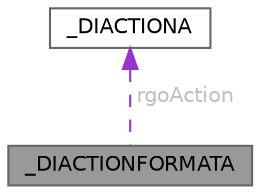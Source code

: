 digraph "_DIACTIONFORMATA"
{
 // LATEX_PDF_SIZE
  bgcolor="transparent";
  edge [fontname=Helvetica,fontsize=10,labelfontname=Helvetica,labelfontsize=10];
  node [fontname=Helvetica,fontsize=10,shape=box,height=0.2,width=0.4];
  Node1 [id="Node000001",label="_DIACTIONFORMATA",height=0.2,width=0.4,color="gray40", fillcolor="grey60", style="filled", fontcolor="black",tooltip=" "];
  Node2 -> Node1 [id="edge1_Node000001_Node000002",dir="back",color="darkorchid3",style="dashed",tooltip=" ",label=" rgoAction",fontcolor="grey" ];
  Node2 [id="Node000002",label="_DIACTIONA",height=0.2,width=0.4,color="gray40", fillcolor="white", style="filled",URL="$struct___d_i_a_c_t_i_o_n_a.html",tooltip=" "];
}
